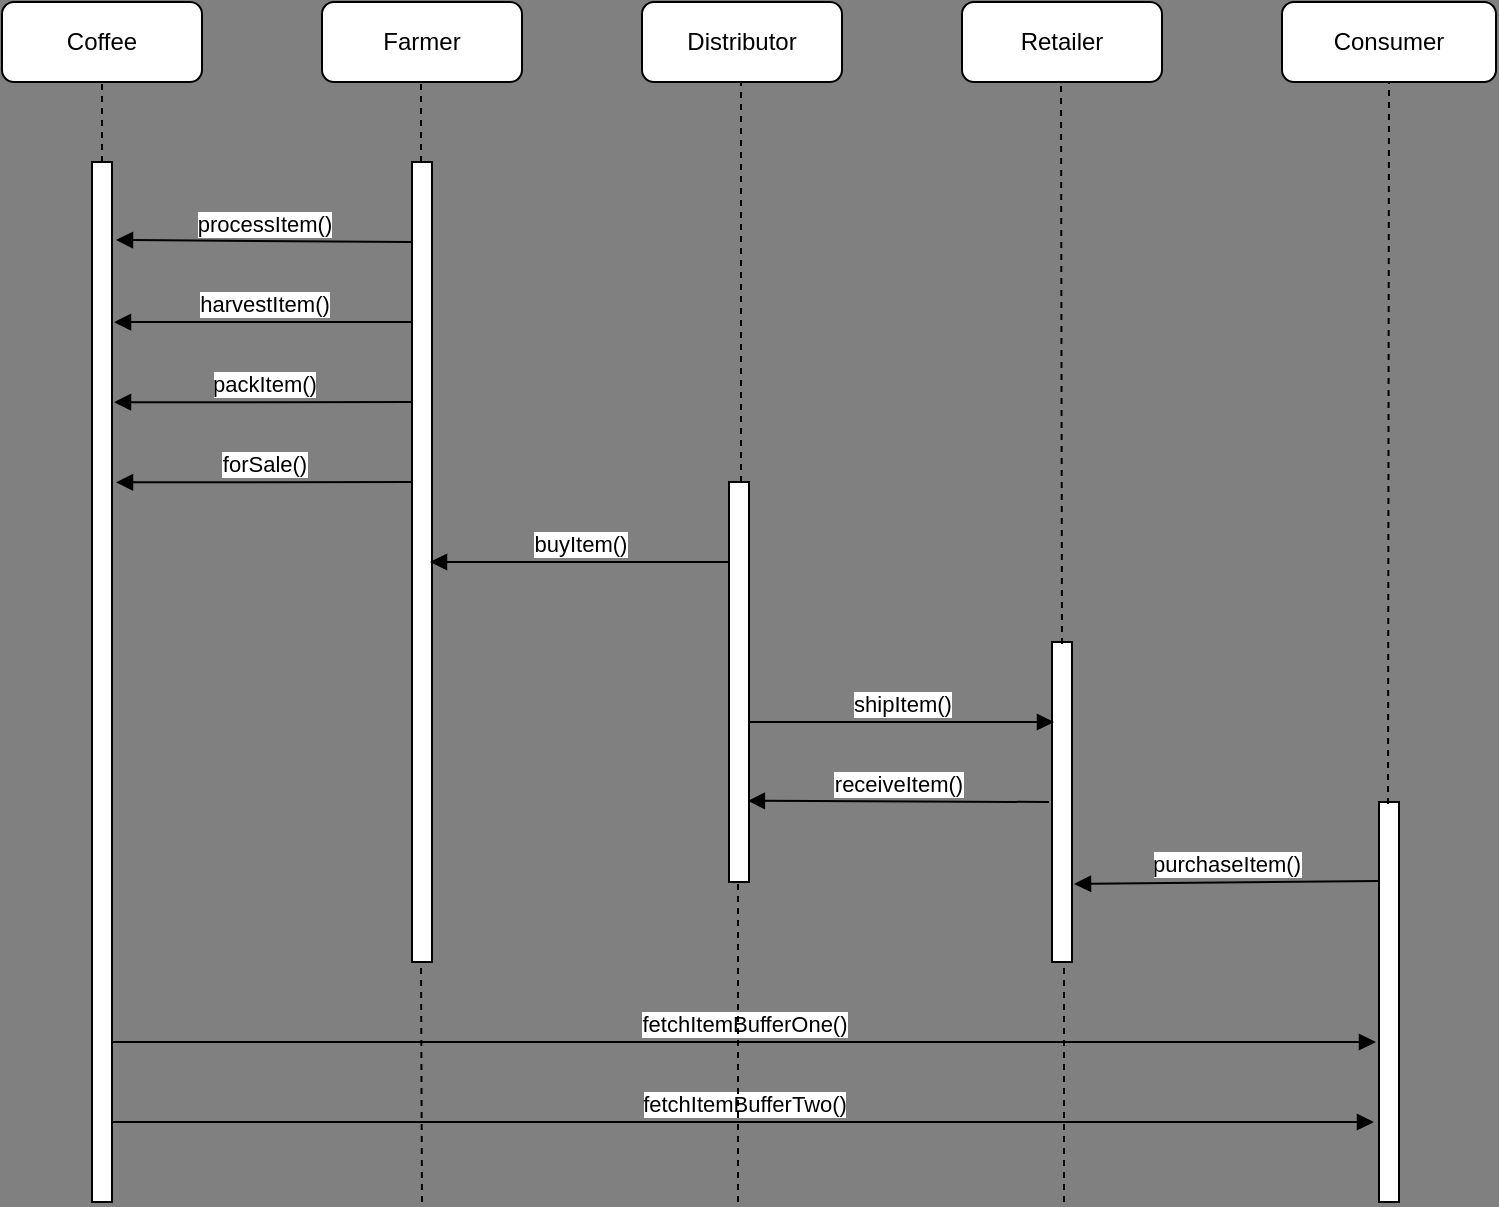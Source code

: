 <mxfile>
    <diagram id="_k_RRjkYaw9hXjp5QRlZ" name="Page-1">
        <mxGraphModel dx="309" dy="155" grid="1" gridSize="10" guides="1" tooltips="1" connect="1" arrows="1" fold="1" page="1" pageScale="1" pageWidth="827" pageHeight="1169" background="#808080" math="0" shadow="0">
            <root>
                <mxCell id="0"/>
                <mxCell id="1" parent="0"/>
                <mxCell id="3" value="Coffee&lt;span style=&quot;color: rgba(0 , 0 , 0 , 0) ; font-family: monospace ; font-size: 0px ; background-color: rgb(248 , 249 , 250)&quot;&gt;%3CmxGraphModel%3E%3Croot%3E%3CmxCell%20id%3D%220%22%2F%3E%3CmxCell%20id%3D%221%22%20parent%3D%220%22%2F%3E%3CmxCell%20id%3D%222%22%20value%3D%22%22%20style%3D%22rounded%3D0%3BwhiteSpace%3Dwrap%3Bhtml%3D1%3B%22%20vertex%3D%221%22%20parent%3D%221%22%3E%3CmxGeometry%20x%3D%2240%22%20y%3D%2280%22%20width%3D%22160%22%20height%3D%22520%22%20as%3D%22geometry%22%2F%3E%3C%2FmxCell%3E%3C%2Froot%3E%3C%2FmxGraphModel%3E&lt;/span&gt;" style="rounded=1;whiteSpace=wrap;html=1;" parent="1" vertex="1">
                    <mxGeometry x="40" y="40" width="100" height="40" as="geometry"/>
                </mxCell>
                <mxCell id="4" value="Farmer" style="rounded=1;whiteSpace=wrap;html=1;" parent="1" vertex="1">
                    <mxGeometry x="200" y="40" width="100" height="40" as="geometry"/>
                </mxCell>
                <mxCell id="5" value="Distributor" style="rounded=1;whiteSpace=wrap;html=1;" parent="1" vertex="1">
                    <mxGeometry x="360" y="40" width="100" height="40" as="geometry"/>
                </mxCell>
                <mxCell id="6" value="Retailer" style="rounded=1;whiteSpace=wrap;html=1;" parent="1" vertex="1">
                    <mxGeometry x="520" y="40" width="100" height="40" as="geometry"/>
                </mxCell>
                <mxCell id="7" value="Consumer" style="rounded=1;whiteSpace=wrap;html=1;" parent="1" vertex="1">
                    <mxGeometry x="680" y="40" width="107" height="40" as="geometry"/>
                </mxCell>
                <mxCell id="8" value="" style="html=1;points=[];perimeter=orthogonalPerimeter;" parent="1" vertex="1">
                    <mxGeometry x="85" y="120" width="10" height="520" as="geometry"/>
                </mxCell>
                <mxCell id="9" value="" style="html=1;points=[];perimeter=orthogonalPerimeter;" parent="1" vertex="1">
                    <mxGeometry x="245" y="120" width="10" height="400" as="geometry"/>
                </mxCell>
                <mxCell id="10" value="" style="html=1;points=[];perimeter=orthogonalPerimeter;" parent="1" vertex="1">
                    <mxGeometry x="403.5" y="280" width="10" height="200" as="geometry"/>
                </mxCell>
                <mxCell id="11" value="" style="html=1;points=[];perimeter=orthogonalPerimeter;" parent="1" vertex="1">
                    <mxGeometry x="565" y="360" width="10" height="160" as="geometry"/>
                </mxCell>
                <mxCell id="12" value="" style="html=1;points=[];perimeter=orthogonalPerimeter;" parent="1" vertex="1">
                    <mxGeometry x="728.5" y="440" width="10" height="200" as="geometry"/>
                </mxCell>
                <mxCell id="13" value="harvestItem()" style="html=1;verticalAlign=bottom;endArrow=block;entryX=1.1;entryY=0.154;entryDx=0;entryDy=0;entryPerimeter=0;" parent="1" source="9" target="8" edge="1">
                    <mxGeometry width="80" relative="1" as="geometry">
                        <mxPoint x="230" y="159.5" as="sourcePoint"/>
                        <mxPoint x="120" y="159.5" as="targetPoint"/>
                        <Array as="points">
                            <mxPoint x="120" y="200"/>
                        </Array>
                        <mxPoint as="offset"/>
                    </mxGeometry>
                </mxCell>
                <mxCell id="14" value="processItem()&lt;span style=&quot;color: rgba(0 , 0 , 0 , 0) ; font-family: monospace ; font-size: 0px&quot;&gt;%3CmxGraphModel%3E%3Croot%3E%3CmxCell%20id%3D%220%22%2F%3E%3CmxCell%20id%3D%221%22%20parent%3D%220%22%2F%3E%3CmxCell%20id%3D%222%22%20value%3D%22harvestItem()%22%20style%3D%22html%3D1%3BverticalAlign%3Dbottom%3BendArrow%3Dblock%3BentryX%3D1.4%3BentryY%3D0.174%3BentryDx%3D0%3BentryDy%3D0%3BentryPerimeter%3D0%3B%22%20edge%3D%221%22%20parent%3D%221%22%3E%3CmxGeometry%20width%3D%2280%22%20relative%3D%221%22%20as%3D%22geometry%22%3E%3CmxPoint%20x%3D%22245%22%20y%3D%22160.02%22%20as%3D%22sourcePoint%22%2F%3E%3CmxPoint%20x%3D%2299%22%20y%3D%22160.02%22%20as%3D%22targetPoint%22%2F%3E%3CmxPoint%20as%3D%22offset%22%2F%3E%3C%2FmxGeometry%3E%3C%2FmxCell%3E%3C%2Froot%3E%3C%2FmxGraphModel%3E&lt;/span&gt;" style="html=1;verticalAlign=bottom;endArrow=block;entryX=1.2;entryY=0.075;entryDx=0;entryDy=0;entryPerimeter=0;" parent="1" target="8" edge="1">
                    <mxGeometry width="80" relative="1" as="geometry">
                        <mxPoint x="245" y="160.0" as="sourcePoint"/>
                        <mxPoint x="99" y="160.0" as="targetPoint"/>
                        <mxPoint as="offset"/>
                    </mxGeometry>
                </mxCell>
                <mxCell id="15" value="packItem()" style="html=1;verticalAlign=bottom;endArrow=block;entryX=1.1;entryY=0.231;entryDx=0;entryDy=0;entryPerimeter=0;" parent="1" target="8" edge="1">
                    <mxGeometry width="80" relative="1" as="geometry">
                        <mxPoint x="245" y="240.0" as="sourcePoint"/>
                        <mxPoint x="99" y="240.0" as="targetPoint"/>
                        <mxPoint as="offset"/>
                    </mxGeometry>
                </mxCell>
                <mxCell id="16" value="forSale()" style="html=1;verticalAlign=bottom;endArrow=block;entryX=1.2;entryY=0.308;entryDx=0;entryDy=0;entryPerimeter=0;" parent="1" target="8" edge="1">
                    <mxGeometry width="80" relative="1" as="geometry">
                        <mxPoint x="245" y="280" as="sourcePoint"/>
                        <mxPoint x="99" y="280" as="targetPoint"/>
                        <mxPoint as="offset"/>
                    </mxGeometry>
                </mxCell>
                <mxCell id="17" value="buyItem()" style="html=1;verticalAlign=bottom;endArrow=block;entryX=0.9;entryY=0.5;entryDx=0;entryDy=0;entryPerimeter=0;" parent="1" target="9" edge="1">
                    <mxGeometry width="80" relative="1" as="geometry">
                        <mxPoint x="404" y="320" as="sourcePoint"/>
                        <mxPoint x="280" y="318" as="targetPoint"/>
                        <mxPoint as="offset"/>
                    </mxGeometry>
                </mxCell>
                <mxCell id="18" value="shipItem()" style="html=1;verticalAlign=bottom;endArrow=block;" parent="1" edge="1" source="10">
                    <mxGeometry width="80" relative="1" as="geometry">
                        <mxPoint x="440" y="400" as="sourcePoint"/>
                        <mxPoint x="566" y="400" as="targetPoint"/>
                        <mxPoint as="offset"/>
                        <Array as="points">
                            <mxPoint x="490" y="400"/>
                        </Array>
                    </mxGeometry>
                </mxCell>
                <mxCell id="19" value="receiveItem()" style="html=1;verticalAlign=bottom;endArrow=block;entryX=0.944;entryY=0.797;entryDx=0;entryDy=0;entryPerimeter=0;" parent="1" target="10" edge="1">
                    <mxGeometry width="80" relative="1" as="geometry">
                        <mxPoint x="563.5" y="440" as="sourcePoint"/>
                        <mxPoint x="440" y="440" as="targetPoint"/>
                        <mxPoint as="offset"/>
                    </mxGeometry>
                </mxCell>
                <mxCell id="20" value="purchaseItem()" style="html=1;verticalAlign=bottom;endArrow=block;entryX=1.1;entryY=0.756;entryDx=0;entryDy=0;entryPerimeter=0;" parent="1" target="11" edge="1">
                    <mxGeometry width="80" relative="1" as="geometry">
                        <mxPoint x="728.5" y="479.5" as="sourcePoint"/>
                        <mxPoint x="610" y="481" as="targetPoint"/>
                        <mxPoint as="offset"/>
                    </mxGeometry>
                </mxCell>
                <mxCell id="21" value="fetchItemBufferOne()" style="html=1;verticalAlign=bottom;endArrow=block;entryX=-0.15;entryY=0.6;entryDx=0;entryDy=0;entryPerimeter=0;" parent="1" target="12" edge="1">
                    <mxGeometry width="80" relative="1" as="geometry">
                        <mxPoint x="95" y="560" as="sourcePoint"/>
                        <mxPoint x="406" y="560" as="targetPoint"/>
                        <mxPoint as="offset"/>
                    </mxGeometry>
                </mxCell>
                <mxCell id="22" value="fetchItemBufferTwo()" style="html=1;verticalAlign=bottom;endArrow=block;entryX=-0.25;entryY=0.8;entryDx=0;entryDy=0;entryPerimeter=0;" parent="1" target="12" edge="1">
                    <mxGeometry width="80" relative="1" as="geometry">
                        <mxPoint x="95" y="600" as="sourcePoint"/>
                        <mxPoint x="406" y="600" as="targetPoint"/>
                        <mxPoint as="offset"/>
                    </mxGeometry>
                </mxCell>
                <mxCell id="23" value="" style="endArrow=none;dashed=1;html=1;entryX=0.5;entryY=1;entryDx=0;entryDy=0;exitX=0.5;exitY=0;exitDx=0;exitDy=0;exitPerimeter=0;" parent="1" source="8" target="3" edge="1">
                    <mxGeometry width="50" height="50" relative="1" as="geometry">
                        <mxPoint x="500" y="280" as="sourcePoint"/>
                        <mxPoint x="550" y="230" as="targetPoint"/>
                    </mxGeometry>
                </mxCell>
                <mxCell id="25" value="" style="endArrow=none;dashed=1;html=1;entryX=0.5;entryY=1;entryDx=0;entryDy=0;exitX=0.5;exitY=0;exitDx=0;exitDy=0;exitPerimeter=0;" parent="1" edge="1">
                    <mxGeometry width="50" height="50" relative="1" as="geometry">
                        <mxPoint x="249.5" y="120" as="sourcePoint"/>
                        <mxPoint x="249.5" y="80" as="targetPoint"/>
                    </mxGeometry>
                </mxCell>
                <mxCell id="26" value="" style="endArrow=none;dashed=1;html=1;entryX=0.5;entryY=1;entryDx=0;entryDy=0;exitX=0.6;exitY=0;exitDx=0;exitDy=0;exitPerimeter=0;" parent="1" source="10" edge="1">
                    <mxGeometry width="50" height="50" relative="1" as="geometry">
                        <mxPoint x="409.5" y="120" as="sourcePoint"/>
                        <mxPoint x="409.5" y="80" as="targetPoint"/>
                    </mxGeometry>
                </mxCell>
                <mxCell id="27" value="" style="endArrow=none;dashed=1;html=1;entryX=0.5;entryY=1;entryDx=0;entryDy=0;exitX=0.5;exitY=0.006;exitDx=0;exitDy=0;exitPerimeter=0;" parent="1" source="11" edge="1">
                    <mxGeometry width="50" height="50" relative="1" as="geometry">
                        <mxPoint x="569.5" y="120" as="sourcePoint"/>
                        <mxPoint x="569.5" y="80" as="targetPoint"/>
                    </mxGeometry>
                </mxCell>
                <mxCell id="28" value="" style="endArrow=none;dashed=1;html=1;entryX=0.5;entryY=1;entryDx=0;entryDy=0;exitX=0.45;exitY=0.005;exitDx=0;exitDy=0;exitPerimeter=0;" parent="1" source="12" target="7" edge="1">
                    <mxGeometry width="50" height="50" relative="1" as="geometry">
                        <mxPoint x="733" y="130" as="sourcePoint"/>
                        <mxPoint x="733" y="90" as="targetPoint"/>
                    </mxGeometry>
                </mxCell>
                <mxCell id="29" value="" style="endArrow=none;dashed=1;html=1;entryX=0.5;entryY=1;entryDx=0;entryDy=0;" parent="1" edge="1">
                    <mxGeometry width="50" height="50" relative="1" as="geometry">
                        <mxPoint x="250" y="640" as="sourcePoint"/>
                        <mxPoint x="249.5" y="520" as="targetPoint"/>
                    </mxGeometry>
                </mxCell>
                <mxCell id="30" value="" style="endArrow=none;dashed=1;html=1;entryX=0.6;entryY=1;entryDx=0;entryDy=0;entryPerimeter=0;" parent="1" target="11" edge="1">
                    <mxGeometry width="50" height="50" relative="1" as="geometry">
                        <mxPoint x="571" y="640" as="sourcePoint"/>
                        <mxPoint x="150" y="140" as="targetPoint"/>
                    </mxGeometry>
                </mxCell>
                <mxCell id="32" value="" style="endArrow=none;dashed=1;html=1;" parent="1" edge="1">
                    <mxGeometry width="50" height="50" relative="1" as="geometry">
                        <mxPoint x="408" y="640" as="sourcePoint"/>
                        <mxPoint x="408" y="480" as="targetPoint"/>
                    </mxGeometry>
                </mxCell>
            </root>
        </mxGraphModel>
    </diagram>
</mxfile>